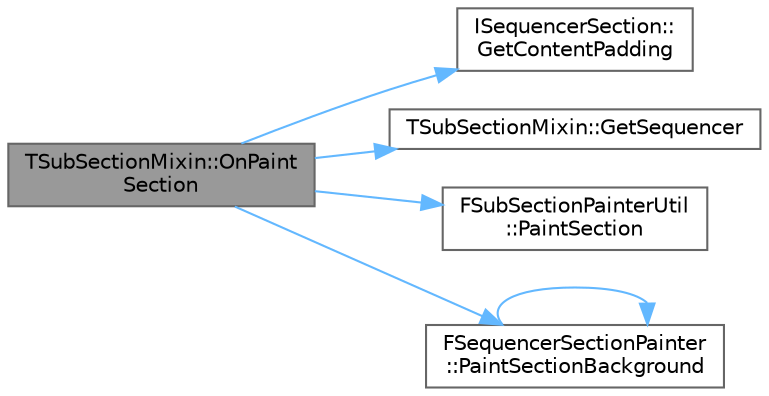 digraph "TSubSectionMixin::OnPaintSection"
{
 // INTERACTIVE_SVG=YES
 // LATEX_PDF_SIZE
  bgcolor="transparent";
  edge [fontname=Helvetica,fontsize=10,labelfontname=Helvetica,labelfontsize=10];
  node [fontname=Helvetica,fontsize=10,shape=box,height=0.2,width=0.4];
  rankdir="LR";
  Node1 [id="Node000001",label="TSubSectionMixin::OnPaint\lSection",height=0.2,width=0.4,color="gray40", fillcolor="grey60", style="filled", fontcolor="black",tooltip="Called when the section should be painted."];
  Node1 -> Node2 [id="edge1_Node000001_Node000002",color="steelblue1",style="solid",tooltip=" "];
  Node2 [id="Node000002",label="ISequencerSection::\lGetContentPadding",height=0.2,width=0.4,color="grey40", fillcolor="white", style="filled",URL="$db/d51/classISequencerSection.html#ae210ee4c10e583ed7bb3b5709e372c9b",tooltip=" "];
  Node1 -> Node3 [id="edge2_Node000001_Node000003",color="steelblue1",style="solid",tooltip=" "];
  Node3 [id="Node000003",label="TSubSectionMixin::GetSequencer",height=0.2,width=0.4,color="grey40", fillcolor="white", style="filled",URL="$db/d4f/classTSubSectionMixin.html#a8c00b2f26d14928df8466e7933c6e508",tooltip=" "];
  Node1 -> Node4 [id="edge3_Node000001_Node000004",color="steelblue1",style="solid",tooltip=" "];
  Node4 [id="Node000004",label="FSubSectionPainterUtil\l::PaintSection",height=0.2,width=0.4,color="grey40", fillcolor="white", style="filled",URL="$d2/d79/classFSubSectionPainterUtil.html#af12c9c251f72328a647bb83f19c90a65",tooltip="Paints the sub-section, mostly by painting loop boundaries, if appropriate."];
  Node1 -> Node5 [id="edge4_Node000001_Node000005",color="steelblue1",style="solid",tooltip=" "];
  Node5 [id="Node000005",label="FSequencerSectionPainter\l::PaintSectionBackground",height=0.2,width=0.4,color="grey40", fillcolor="white", style="filled",URL="$d6/db4/classFSequencerSectionPainter.html#a408be96d7060ed835cb0c20cb3ee968f",tooltip="Paint the section background with the specified tint override."];
  Node5 -> Node5 [id="edge5_Node000005_Node000005",color="steelblue1",style="solid",tooltip=" "];
}
